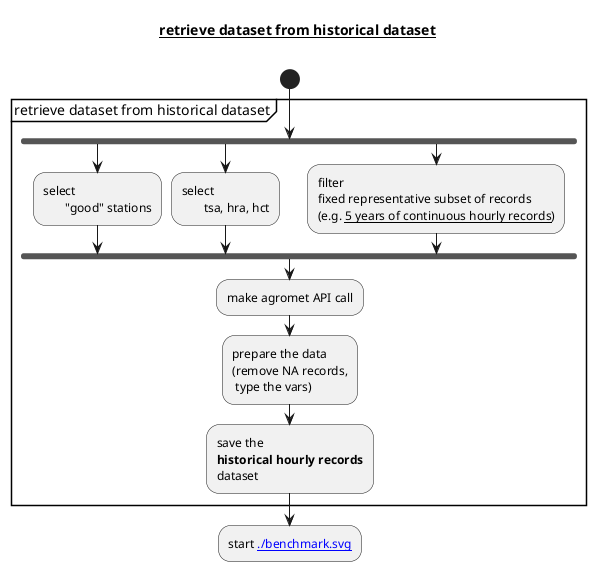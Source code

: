 @startuml
start
  partition "retrieve dataset from historical dataset" {
    fork
	:select
        "good" stations;
    fork again
	:select
        tsa, hra, hct;
    fork again
        :filter
        fixed representative subset of records
        (e.g. __5 years of continuous hourly records__); 
    end fork
    :make agromet API call;
    :prepare the data
    (remove NA records,
     type the vars);
    :save the 
    **historical hourly records**
    dataset;
  }
   :start [[./benchmark.svg]];
title __retrieve dataset from historical dataset__\n
@enduml